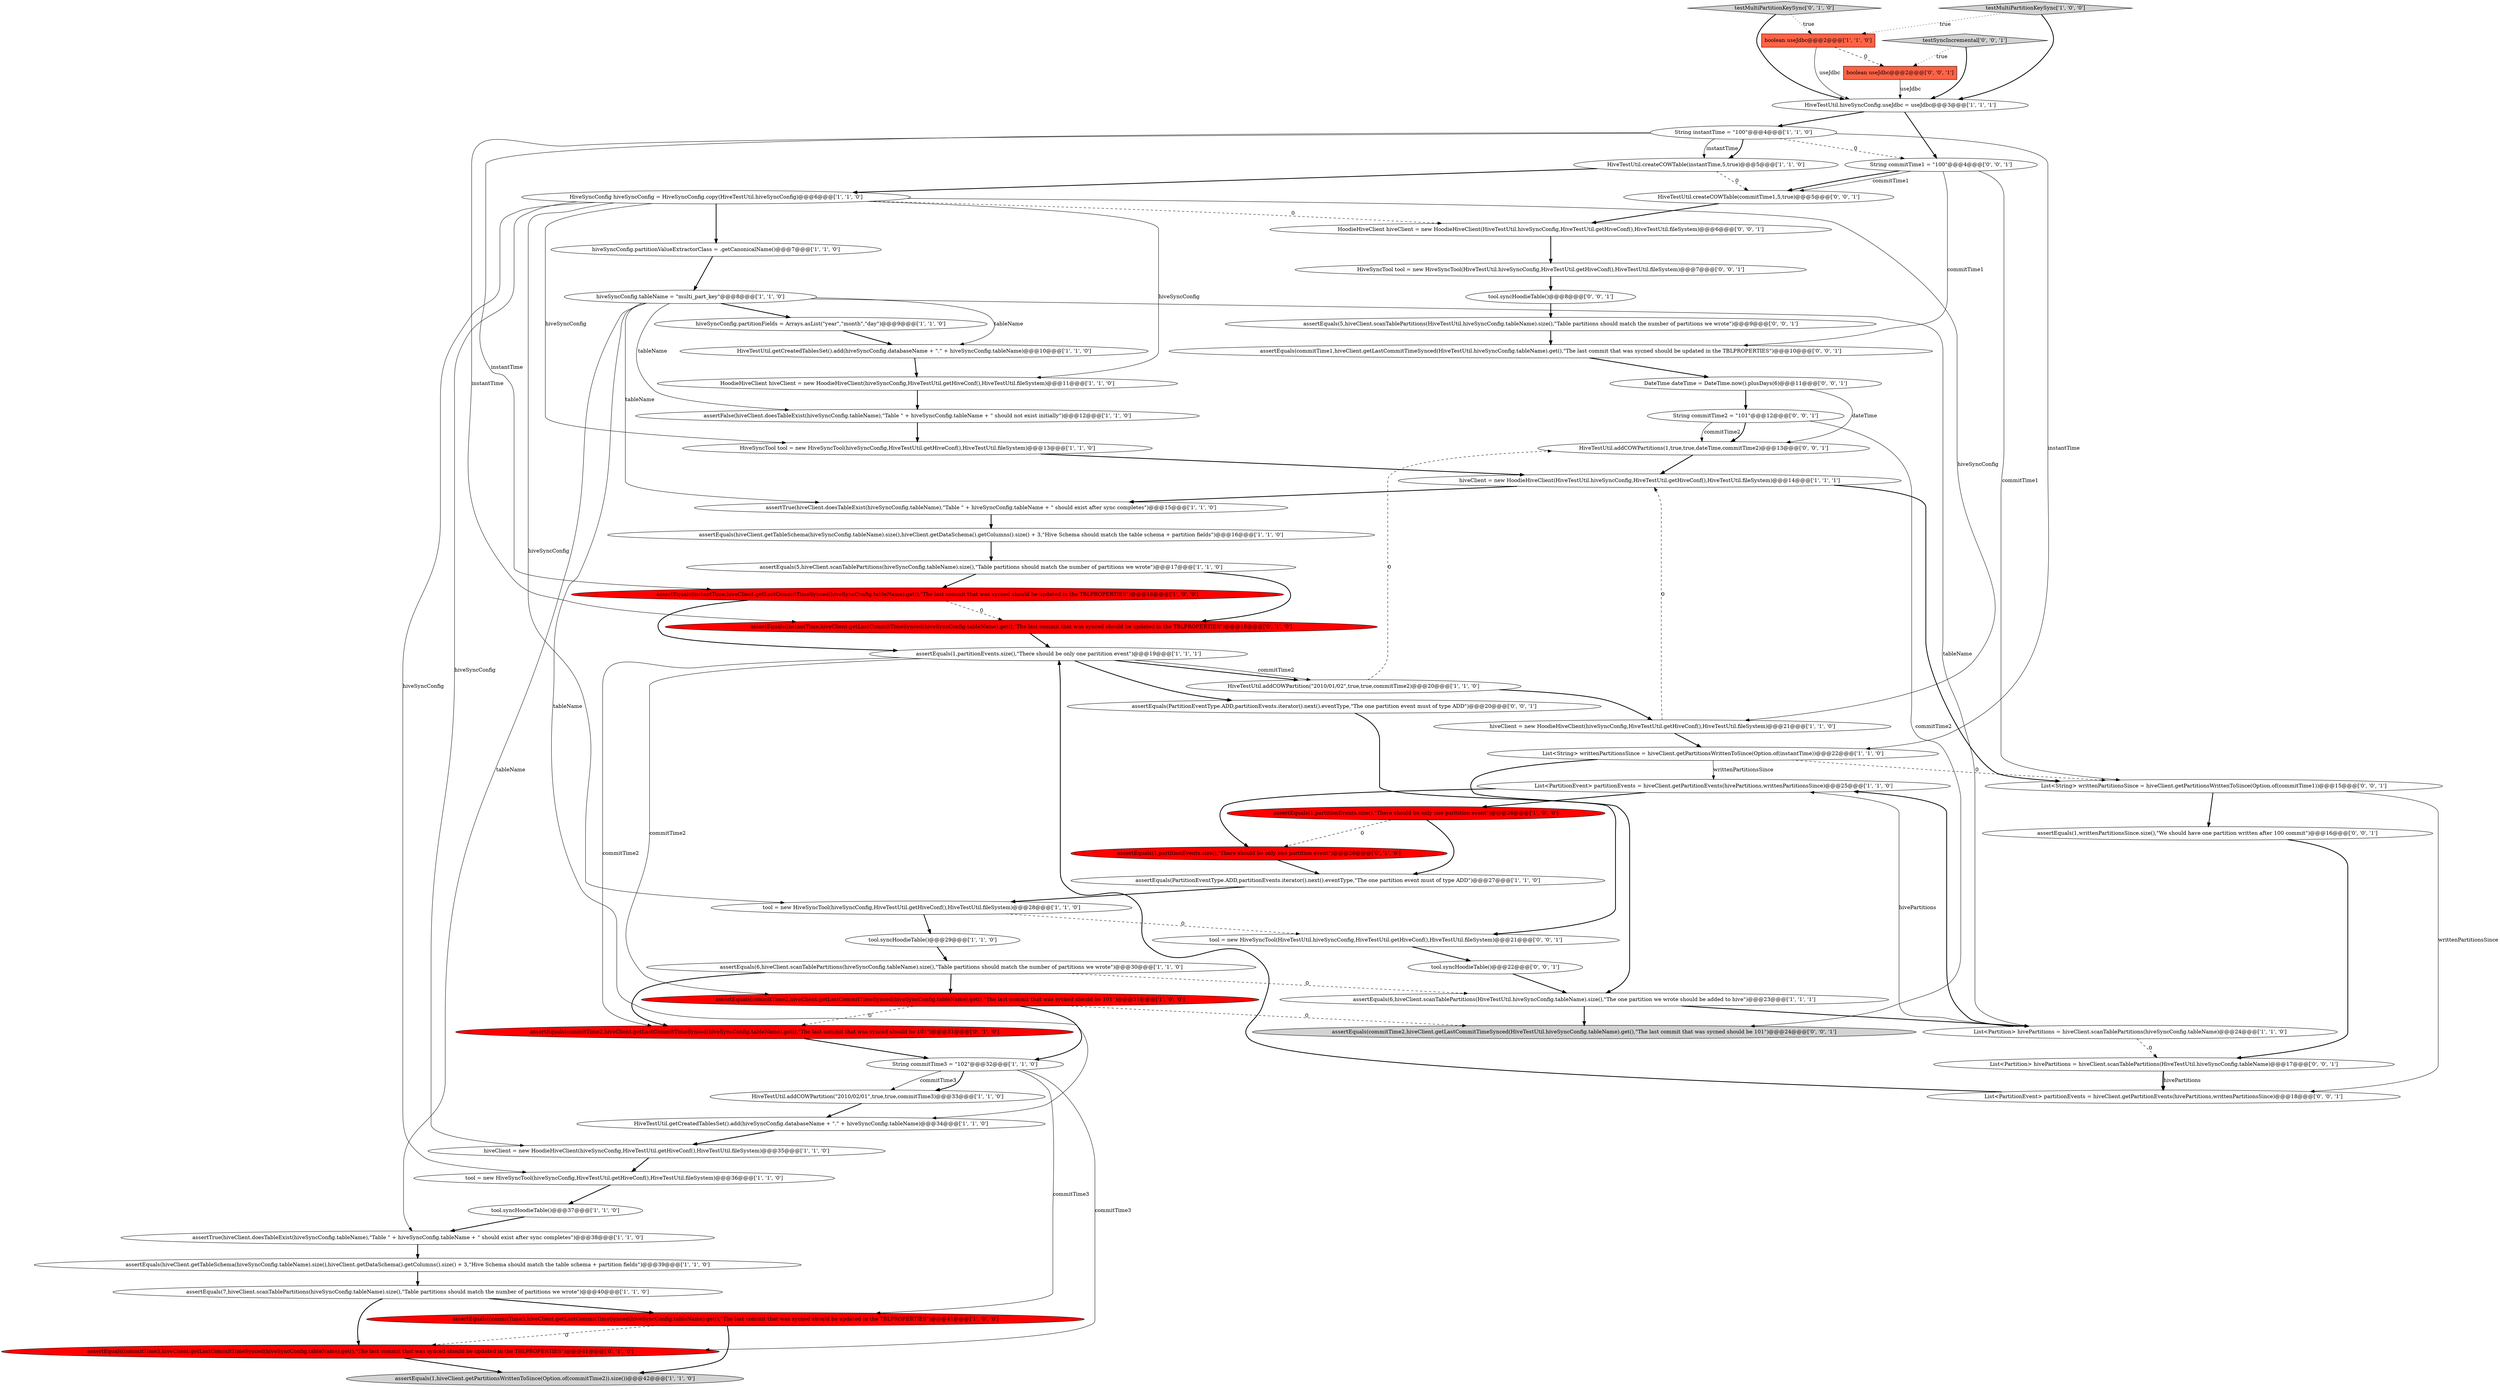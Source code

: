 digraph {
59 [style = filled, label = "DateTime dateTime = DateTime.now().plusDays(6)@@@11@@@['0', '0', '1']", fillcolor = white, shape = ellipse image = "AAA0AAABBB3BBB"];
24 [style = filled, label = "HiveTestUtil.hiveSyncConfig.useJdbc = useJdbc@@@3@@@['1', '1', '1']", fillcolor = white, shape = ellipse image = "AAA0AAABBB1BBB"];
32 [style = filled, label = "HiveTestUtil.addCOWPartition(\"2010/01/02\",true,true,commitTime2)@@@20@@@['1', '1', '0']", fillcolor = white, shape = ellipse image = "AAA0AAABBB1BBB"];
23 [style = filled, label = "assertTrue(hiveClient.doesTableExist(hiveSyncConfig.tableName),\"Table \" + hiveSyncConfig.tableName + \" should exist after sync completes\")@@@15@@@['1', '1', '0']", fillcolor = white, shape = ellipse image = "AAA0AAABBB1BBB"];
15 [style = filled, label = "assertEquals(commitTime2,hiveClient.getLastCommitTimeSynced(hiveSyncConfig.tableName).get(),\"The last commit that was sycned should be 101\")@@@31@@@['1', '0', '0']", fillcolor = red, shape = ellipse image = "AAA1AAABBB1BBB"];
17 [style = filled, label = "assertEquals(7,hiveClient.scanTablePartitions(hiveSyncConfig.tableName).size(),\"Table partitions should match the number of partitions we wrote\")@@@40@@@['1', '1', '0']", fillcolor = white, shape = ellipse image = "AAA0AAABBB1BBB"];
25 [style = filled, label = "hiveClient = new HoodieHiveClient(hiveSyncConfig,HiveTestUtil.getHiveConf(),HiveTestUtil.fileSystem)@@@35@@@['1', '1', '0']", fillcolor = white, shape = ellipse image = "AAA0AAABBB1BBB"];
43 [style = filled, label = "testMultiPartitionKeySync['0', '1', '0']", fillcolor = lightgray, shape = diamond image = "AAA0AAABBB2BBB"];
31 [style = filled, label = "tool.syncHoodieTable()@@@29@@@['1', '1', '0']", fillcolor = white, shape = ellipse image = "AAA0AAABBB1BBB"];
33 [style = filled, label = "String commitTime3 = \"102\"@@@32@@@['1', '1', '0']", fillcolor = white, shape = ellipse image = "AAA0AAABBB1BBB"];
62 [style = filled, label = "String commitTime1 = \"100\"@@@4@@@['0', '0', '1']", fillcolor = white, shape = ellipse image = "AAA0AAABBB3BBB"];
36 [style = filled, label = "List<PartitionEvent> partitionEvents = hiveClient.getPartitionEvents(hivePartitions,writtenPartitionsSince)@@@25@@@['1', '1', '0']", fillcolor = white, shape = ellipse image = "AAA0AAABBB1BBB"];
6 [style = filled, label = "String instantTime = \"100\"@@@4@@@['1', '1', '0']", fillcolor = white, shape = ellipse image = "AAA0AAABBB1BBB"];
2 [style = filled, label = "assertEquals(6,hiveClient.scanTablePartitions(hiveSyncConfig.tableName).size(),\"Table partitions should match the number of partitions we wrote\")@@@30@@@['1', '1', '0']", fillcolor = white, shape = ellipse image = "AAA0AAABBB1BBB"];
1 [style = filled, label = "List<Partition> hivePartitions = hiveClient.scanTablePartitions(hiveSyncConfig.tableName)@@@24@@@['1', '1', '0']", fillcolor = white, shape = ellipse image = "AAA0AAABBB1BBB"];
12 [style = filled, label = "hiveClient = new HoodieHiveClient(hiveSyncConfig,HiveTestUtil.getHiveConf(),HiveTestUtil.fileSystem)@@@21@@@['1', '1', '0']", fillcolor = white, shape = ellipse image = "AAA0AAABBB1BBB"];
54 [style = filled, label = "tool = new HiveSyncTool(HiveTestUtil.hiveSyncConfig,HiveTestUtil.getHiveConf(),HiveTestUtil.fileSystem)@@@21@@@['0', '0', '1']", fillcolor = white, shape = ellipse image = "AAA0AAABBB3BBB"];
46 [style = filled, label = "assertEquals(1,partitionEvents.size(),\"There should be only one partition event\")@@@26@@@['0', '1', '0']", fillcolor = red, shape = ellipse image = "AAA1AAABBB2BBB"];
4 [style = filled, label = "HiveTestUtil.getCreatedTablesSet().add(hiveSyncConfig.databaseName + \".\" + hiveSyncConfig.tableName)@@@34@@@['1', '1', '0']", fillcolor = white, shape = ellipse image = "AAA0AAABBB1BBB"];
58 [style = filled, label = "List<String> writtenPartitionsSince = hiveClient.getPartitionsWrittenToSince(Option.of(commitTime1))@@@15@@@['0', '0', '1']", fillcolor = white, shape = ellipse image = "AAA0AAABBB3BBB"];
20 [style = filled, label = "hiveSyncConfig.tableName = \"multi_part_key\"@@@8@@@['1', '1', '0']", fillcolor = white, shape = ellipse image = "AAA0AAABBB1BBB"];
28 [style = filled, label = "assertEquals(hiveClient.getTableSchema(hiveSyncConfig.tableName).size(),hiveClient.getDataSchema().getColumns().size() + 3,\"Hive Schema should match the table schema + partition fields\")@@@39@@@['1', '1', '0']", fillcolor = white, shape = ellipse image = "AAA0AAABBB1BBB"];
40 [style = filled, label = "HiveTestUtil.addCOWPartition(\"2010/02/01\",true,true,commitTime3)@@@33@@@['1', '1', '0']", fillcolor = white, shape = ellipse image = "AAA0AAABBB1BBB"];
37 [style = filled, label = "hiveSyncConfig.partitionValueExtractorClass = .getCanonicalName()@@@7@@@['1', '1', '0']", fillcolor = white, shape = ellipse image = "AAA0AAABBB1BBB"];
18 [style = filled, label = "HiveTestUtil.createCOWTable(instantTime,5,true)@@@5@@@['1', '1', '0']", fillcolor = white, shape = ellipse image = "AAA0AAABBB1BBB"];
57 [style = filled, label = "HoodieHiveClient hiveClient = new HoodieHiveClient(HiveTestUtil.hiveSyncConfig,HiveTestUtil.getHiveConf(),HiveTestUtil.fileSystem)@@@6@@@['0', '0', '1']", fillcolor = white, shape = ellipse image = "AAA0AAABBB3BBB"];
66 [style = filled, label = "List<PartitionEvent> partitionEvents = hiveClient.getPartitionEvents(hivePartitions,writtenPartitionsSince)@@@18@@@['0', '0', '1']", fillcolor = white, shape = ellipse image = "AAA0AAABBB3BBB"];
41 [style = filled, label = "boolean useJdbc@@@2@@@['1', '1', '0']", fillcolor = tomato, shape = box image = "AAA0AAABBB1BBB"];
39 [style = filled, label = "testMultiPartitionKeySync['1', '0', '0']", fillcolor = lightgray, shape = diamond image = "AAA0AAABBB1BBB"];
49 [style = filled, label = "tool.syncHoodieTable()@@@22@@@['0', '0', '1']", fillcolor = white, shape = ellipse image = "AAA0AAABBB3BBB"];
11 [style = filled, label = "List<String> writtenPartitionsSince = hiveClient.getPartitionsWrittenToSince(Option.of(instantTime))@@@22@@@['1', '1', '0']", fillcolor = white, shape = ellipse image = "AAA0AAABBB1BBB"];
47 [style = filled, label = "assertEquals(5,hiveClient.scanTablePartitions(HiveTestUtil.hiveSyncConfig.tableName).size(),\"Table partitions should match the number of partitions we wrote\")@@@9@@@['0', '0', '1']", fillcolor = white, shape = ellipse image = "AAA0AAABBB3BBB"];
65 [style = filled, label = "assertEquals(commitTime2,hiveClient.getLastCommitTimeSynced(HiveTestUtil.hiveSyncConfig.tableName).get(),\"The last commit that was sycned should be 101\")@@@24@@@['0', '0', '1']", fillcolor = lightgray, shape = ellipse image = "AAA0AAABBB3BBB"];
3 [style = filled, label = "assertEquals(5,hiveClient.scanTablePartitions(hiveSyncConfig.tableName).size(),\"Table partitions should match the number of partitions we wrote\")@@@17@@@['1', '1', '0']", fillcolor = white, shape = ellipse image = "AAA0AAABBB1BBB"];
51 [style = filled, label = "boolean useJdbc@@@2@@@['0', '0', '1']", fillcolor = tomato, shape = box image = "AAA0AAABBB3BBB"];
61 [style = filled, label = "assertEquals(PartitionEventType.ADD,partitionEvents.iterator().next().eventType,\"The one partition event must of type ADD\")@@@20@@@['0', '0', '1']", fillcolor = white, shape = ellipse image = "AAA0AAABBB3BBB"];
22 [style = filled, label = "assertEquals(commitTime3,hiveClient.getLastCommitTimeSynced(hiveSyncConfig.tableName).get(),\"The last commit that was sycned should be updated in the TBLPROPERTIES\")@@@41@@@['1', '0', '0']", fillcolor = red, shape = ellipse image = "AAA1AAABBB1BBB"];
42 [style = filled, label = "assertEquals(instantTime,hiveClient.getLastCommitTimeSynced(hiveSyncConfig.tableName).get(),\"The last commit that was synced should be updated in the TBLPROPERTIES\")@@@18@@@['0', '1', '0']", fillcolor = red, shape = ellipse image = "AAA1AAABBB2BBB"];
45 [style = filled, label = "assertEquals(commitTime2,hiveClient.getLastCommitTimeSynced(hiveSyncConfig.tableName).get(),\"The last commit that was synced should be 101\")@@@31@@@['0', '1', '0']", fillcolor = red, shape = ellipse image = "AAA1AAABBB2BBB"];
48 [style = filled, label = "String commitTime2 = \"101\"@@@12@@@['0', '0', '1']", fillcolor = white, shape = ellipse image = "AAA0AAABBB3BBB"];
7 [style = filled, label = "assertEquals(1,partitionEvents.size(),\"There should be only one paritition event\")@@@19@@@['1', '1', '1']", fillcolor = white, shape = ellipse image = "AAA0AAABBB1BBB"];
13 [style = filled, label = "hiveClient = new HoodieHiveClient(HiveTestUtil.hiveSyncConfig,HiveTestUtil.getHiveConf(),HiveTestUtil.fileSystem)@@@14@@@['1', '1', '1']", fillcolor = white, shape = ellipse image = "AAA0AAABBB1BBB"];
35 [style = filled, label = "assertEquals(PartitionEventType.ADD,partitionEvents.iterator().next().eventType,\"The one partition event must of type ADD\")@@@27@@@['1', '1', '0']", fillcolor = white, shape = ellipse image = "AAA0AAABBB1BBB"];
60 [style = filled, label = "assertEquals(commitTime1,hiveClient.getLastCommitTimeSynced(HiveTestUtil.hiveSyncConfig.tableName).get(),\"The last commit that was sycned should be updated in the TBLPROPERTIES\")@@@10@@@['0', '0', '1']", fillcolor = white, shape = ellipse image = "AAA0AAABBB3BBB"];
14 [style = filled, label = "assertEquals(instantTime,hiveClient.getLastCommitTimeSynced(hiveSyncConfig.tableName).get(),\"The last commit that was sycned should be updated in the TBLPROPERTIES\")@@@18@@@['1', '0', '0']", fillcolor = red, shape = ellipse image = "AAA1AAABBB1BBB"];
50 [style = filled, label = "tool.syncHoodieTable()@@@8@@@['0', '0', '1']", fillcolor = white, shape = ellipse image = "AAA0AAABBB3BBB"];
0 [style = filled, label = "HoodieHiveClient hiveClient = new HoodieHiveClient(hiveSyncConfig,HiveTestUtil.getHiveConf(),HiveTestUtil.fileSystem)@@@11@@@['1', '1', '0']", fillcolor = white, shape = ellipse image = "AAA0AAABBB1BBB"];
52 [style = filled, label = "testSyncIncremental['0', '0', '1']", fillcolor = lightgray, shape = diamond image = "AAA0AAABBB3BBB"];
19 [style = filled, label = "HiveSyncTool tool = new HiveSyncTool(hiveSyncConfig,HiveTestUtil.getHiveConf(),HiveTestUtil.fileSystem)@@@13@@@['1', '1', '0']", fillcolor = white, shape = ellipse image = "AAA0AAABBB1BBB"];
27 [style = filled, label = "tool = new HiveSyncTool(hiveSyncConfig,HiveTestUtil.getHiveConf(),HiveTestUtil.fileSystem)@@@36@@@['1', '1', '0']", fillcolor = white, shape = ellipse image = "AAA0AAABBB1BBB"];
8 [style = filled, label = "HiveSyncConfig hiveSyncConfig = HiveSyncConfig.copy(HiveTestUtil.hiveSyncConfig)@@@6@@@['1', '1', '0']", fillcolor = white, shape = ellipse image = "AAA0AAABBB1BBB"];
9 [style = filled, label = "assertFalse(hiveClient.doesTableExist(hiveSyncConfig.tableName),\"Table \" + hiveSyncConfig.tableName + \" should not exist initially\")@@@12@@@['1', '1', '0']", fillcolor = white, shape = ellipse image = "AAA0AAABBB1BBB"];
21 [style = filled, label = "tool.syncHoodieTable()@@@37@@@['1', '1', '0']", fillcolor = white, shape = ellipse image = "AAA0AAABBB1BBB"];
26 [style = filled, label = "assertEquals(6,hiveClient.scanTablePartitions(HiveTestUtil.hiveSyncConfig.tableName).size(),\"The one partition we wrote should be added to hive\")@@@23@@@['1', '1', '1']", fillcolor = white, shape = ellipse image = "AAA0AAABBB1BBB"];
30 [style = filled, label = "assertEquals(1,partitionEvents.size(),\"There should be only one paritition event\")@@@26@@@['1', '0', '0']", fillcolor = red, shape = ellipse image = "AAA1AAABBB1BBB"];
55 [style = filled, label = "HiveTestUtil.createCOWTable(commitTime1,5,true)@@@5@@@['0', '0', '1']", fillcolor = white, shape = ellipse image = "AAA0AAABBB3BBB"];
44 [style = filled, label = "assertEquals(commitTime3,hiveClient.getLastCommitTimeSynced(hiveSyncConfig.tableName).get(),\"The last commit that was synced should be updated in the TBLPROPERTIES\")@@@41@@@['0', '1', '0']", fillcolor = red, shape = ellipse image = "AAA1AAABBB2BBB"];
63 [style = filled, label = "HiveSyncTool tool = new HiveSyncTool(HiveTestUtil.hiveSyncConfig,HiveTestUtil.getHiveConf(),HiveTestUtil.fileSystem)@@@7@@@['0', '0', '1']", fillcolor = white, shape = ellipse image = "AAA0AAABBB3BBB"];
34 [style = filled, label = "assertEquals(1,hiveClient.getPartitionsWrittenToSince(Option.of(commitTime2)).size())@@@42@@@['1', '1', '0']", fillcolor = lightgray, shape = ellipse image = "AAA0AAABBB1BBB"];
5 [style = filled, label = "hiveSyncConfig.partitionFields = Arrays.asList(\"year\",\"month\",\"day\")@@@9@@@['1', '1', '0']", fillcolor = white, shape = ellipse image = "AAA0AAABBB1BBB"];
53 [style = filled, label = "List<Partition> hivePartitions = hiveClient.scanTablePartitions(HiveTestUtil.hiveSyncConfig.tableName)@@@17@@@['0', '0', '1']", fillcolor = white, shape = ellipse image = "AAA0AAABBB3BBB"];
29 [style = filled, label = "assertEquals(hiveClient.getTableSchema(hiveSyncConfig.tableName).size(),hiveClient.getDataSchema().getColumns().size() + 3,\"Hive Schema should match the table schema + partition fields\")@@@16@@@['1', '1', '0']", fillcolor = white, shape = ellipse image = "AAA0AAABBB1BBB"];
10 [style = filled, label = "tool = new HiveSyncTool(hiveSyncConfig,HiveTestUtil.getHiveConf(),HiveTestUtil.fileSystem)@@@28@@@['1', '1', '0']", fillcolor = white, shape = ellipse image = "AAA0AAABBB1BBB"];
38 [style = filled, label = "HiveTestUtil.getCreatedTablesSet().add(hiveSyncConfig.databaseName + \".\" + hiveSyncConfig.tableName)@@@10@@@['1', '1', '0']", fillcolor = white, shape = ellipse image = "AAA0AAABBB1BBB"];
64 [style = filled, label = "HiveTestUtil.addCOWPartitions(1,true,true,dateTime,commitTime2)@@@13@@@['0', '0', '1']", fillcolor = white, shape = ellipse image = "AAA0AAABBB3BBB"];
56 [style = filled, label = "assertEquals(1,writtenPartitionsSince.size(),\"We should have one partition written after 100 commit\")@@@16@@@['0', '0', '1']", fillcolor = white, shape = ellipse image = "AAA0AAABBB3BBB"];
16 [style = filled, label = "assertTrue(hiveClient.doesTableExist(hiveSyncConfig.tableName),\"Table \" + hiveSyncConfig.tableName + \" should exist after sync completes\")@@@38@@@['1', '1', '0']", fillcolor = white, shape = ellipse image = "AAA0AAABBB1BBB"];
40->4 [style = bold, label=""];
22->44 [style = dashed, label="0"];
8->10 [style = solid, label="hiveSyncConfig"];
7->32 [style = bold, label=""];
64->13 [style = bold, label=""];
33->22 [style = solid, label="commitTime3"];
6->62 [style = dashed, label="0"];
8->19 [style = solid, label="hiveSyncConfig"];
4->25 [style = bold, label=""];
20->38 [style = solid, label="tableName"];
33->40 [style = solid, label="commitTime3"];
32->12 [style = bold, label=""];
7->45 [style = solid, label="commitTime2"];
45->33 [style = bold, label=""];
39->24 [style = bold, label=""];
62->55 [style = bold, label=""];
52->51 [style = dotted, label="true"];
5->38 [style = bold, label=""];
18->55 [style = dashed, label="0"];
14->7 [style = bold, label=""];
15->45 [style = dashed, label="0"];
8->27 [style = solid, label="hiveSyncConfig"];
23->29 [style = bold, label=""];
26->65 [style = bold, label=""];
52->24 [style = bold, label=""];
55->57 [style = bold, label=""];
57->63 [style = bold, label=""];
20->23 [style = solid, label="tableName"];
43->24 [style = bold, label=""];
33->44 [style = solid, label="commitTime3"];
32->64 [style = dashed, label="0"];
2->15 [style = bold, label=""];
53->66 [style = solid, label="hivePartitions"];
21->16 [style = bold, label=""];
58->66 [style = solid, label="writtenPartitionsSince"];
35->10 [style = bold, label=""];
63->50 [style = bold, label=""];
17->44 [style = bold, label=""];
48->65 [style = solid, label="commitTime2"];
6->18 [style = solid, label="instantTime"];
1->36 [style = solid, label="hivePartitions"];
47->60 [style = bold, label=""];
2->26 [style = dashed, label="0"];
56->53 [style = bold, label=""];
8->12 [style = solid, label="hiveSyncConfig"];
1->53 [style = dashed, label="0"];
6->14 [style = solid, label="instantTime"];
54->49 [style = bold, label=""];
10->31 [style = bold, label=""];
66->7 [style = bold, label=""];
48->64 [style = solid, label="commitTime2"];
62->58 [style = solid, label="commitTime1"];
30->46 [style = dashed, label="0"];
26->1 [style = bold, label=""];
12->11 [style = bold, label=""];
31->2 [style = bold, label=""];
41->51 [style = dashed, label="0"];
58->56 [style = bold, label=""];
7->32 [style = solid, label="commitTime2"];
25->27 [style = bold, label=""];
36->30 [style = bold, label=""];
36->46 [style = bold, label=""];
20->9 [style = solid, label="tableName"];
19->13 [style = bold, label=""];
11->58 [style = dashed, label="0"];
38->0 [style = bold, label=""];
44->34 [style = bold, label=""];
14->42 [style = dashed, label="0"];
62->55 [style = solid, label="commitTime1"];
42->7 [style = bold, label=""];
12->13 [style = dashed, label="0"];
59->48 [style = bold, label=""];
15->33 [style = bold, label=""];
11->26 [style = bold, label=""];
6->42 [style = solid, label="instantTime"];
15->65 [style = dashed, label="0"];
6->18 [style = bold, label=""];
8->0 [style = solid, label="hiveSyncConfig"];
8->57 [style = dashed, label="0"];
48->64 [style = bold, label=""];
6->11 [style = solid, label="instantTime"];
3->42 [style = bold, label=""];
8->25 [style = solid, label="hiveSyncConfig"];
30->35 [style = bold, label=""];
41->24 [style = solid, label="useJdbc"];
46->35 [style = bold, label=""];
2->45 [style = bold, label=""];
9->19 [style = bold, label=""];
28->17 [style = bold, label=""];
51->24 [style = solid, label="useJdbc"];
18->8 [style = bold, label=""];
8->37 [style = bold, label=""];
61->54 [style = bold, label=""];
27->21 [style = bold, label=""];
7->15 [style = solid, label="commitTime2"];
62->60 [style = solid, label="commitTime1"];
0->9 [style = bold, label=""];
20->1 [style = solid, label="tableName"];
59->64 [style = solid, label="dateTime"];
11->36 [style = solid, label="writtenPartitionsSince"];
29->3 [style = bold, label=""];
3->14 [style = bold, label=""];
37->20 [style = bold, label=""];
60->59 [style = bold, label=""];
17->22 [style = bold, label=""];
13->58 [style = bold, label=""];
1->36 [style = bold, label=""];
20->5 [style = bold, label=""];
10->54 [style = dashed, label="0"];
20->16 [style = solid, label="tableName"];
33->40 [style = bold, label=""];
16->28 [style = bold, label=""];
50->47 [style = bold, label=""];
53->66 [style = bold, label=""];
39->41 [style = dotted, label="true"];
22->34 [style = bold, label=""];
13->23 [style = bold, label=""];
43->41 [style = dotted, label="true"];
20->4 [style = solid, label="tableName"];
24->62 [style = bold, label=""];
7->61 [style = bold, label=""];
49->26 [style = bold, label=""];
24->6 [style = bold, label=""];
}
